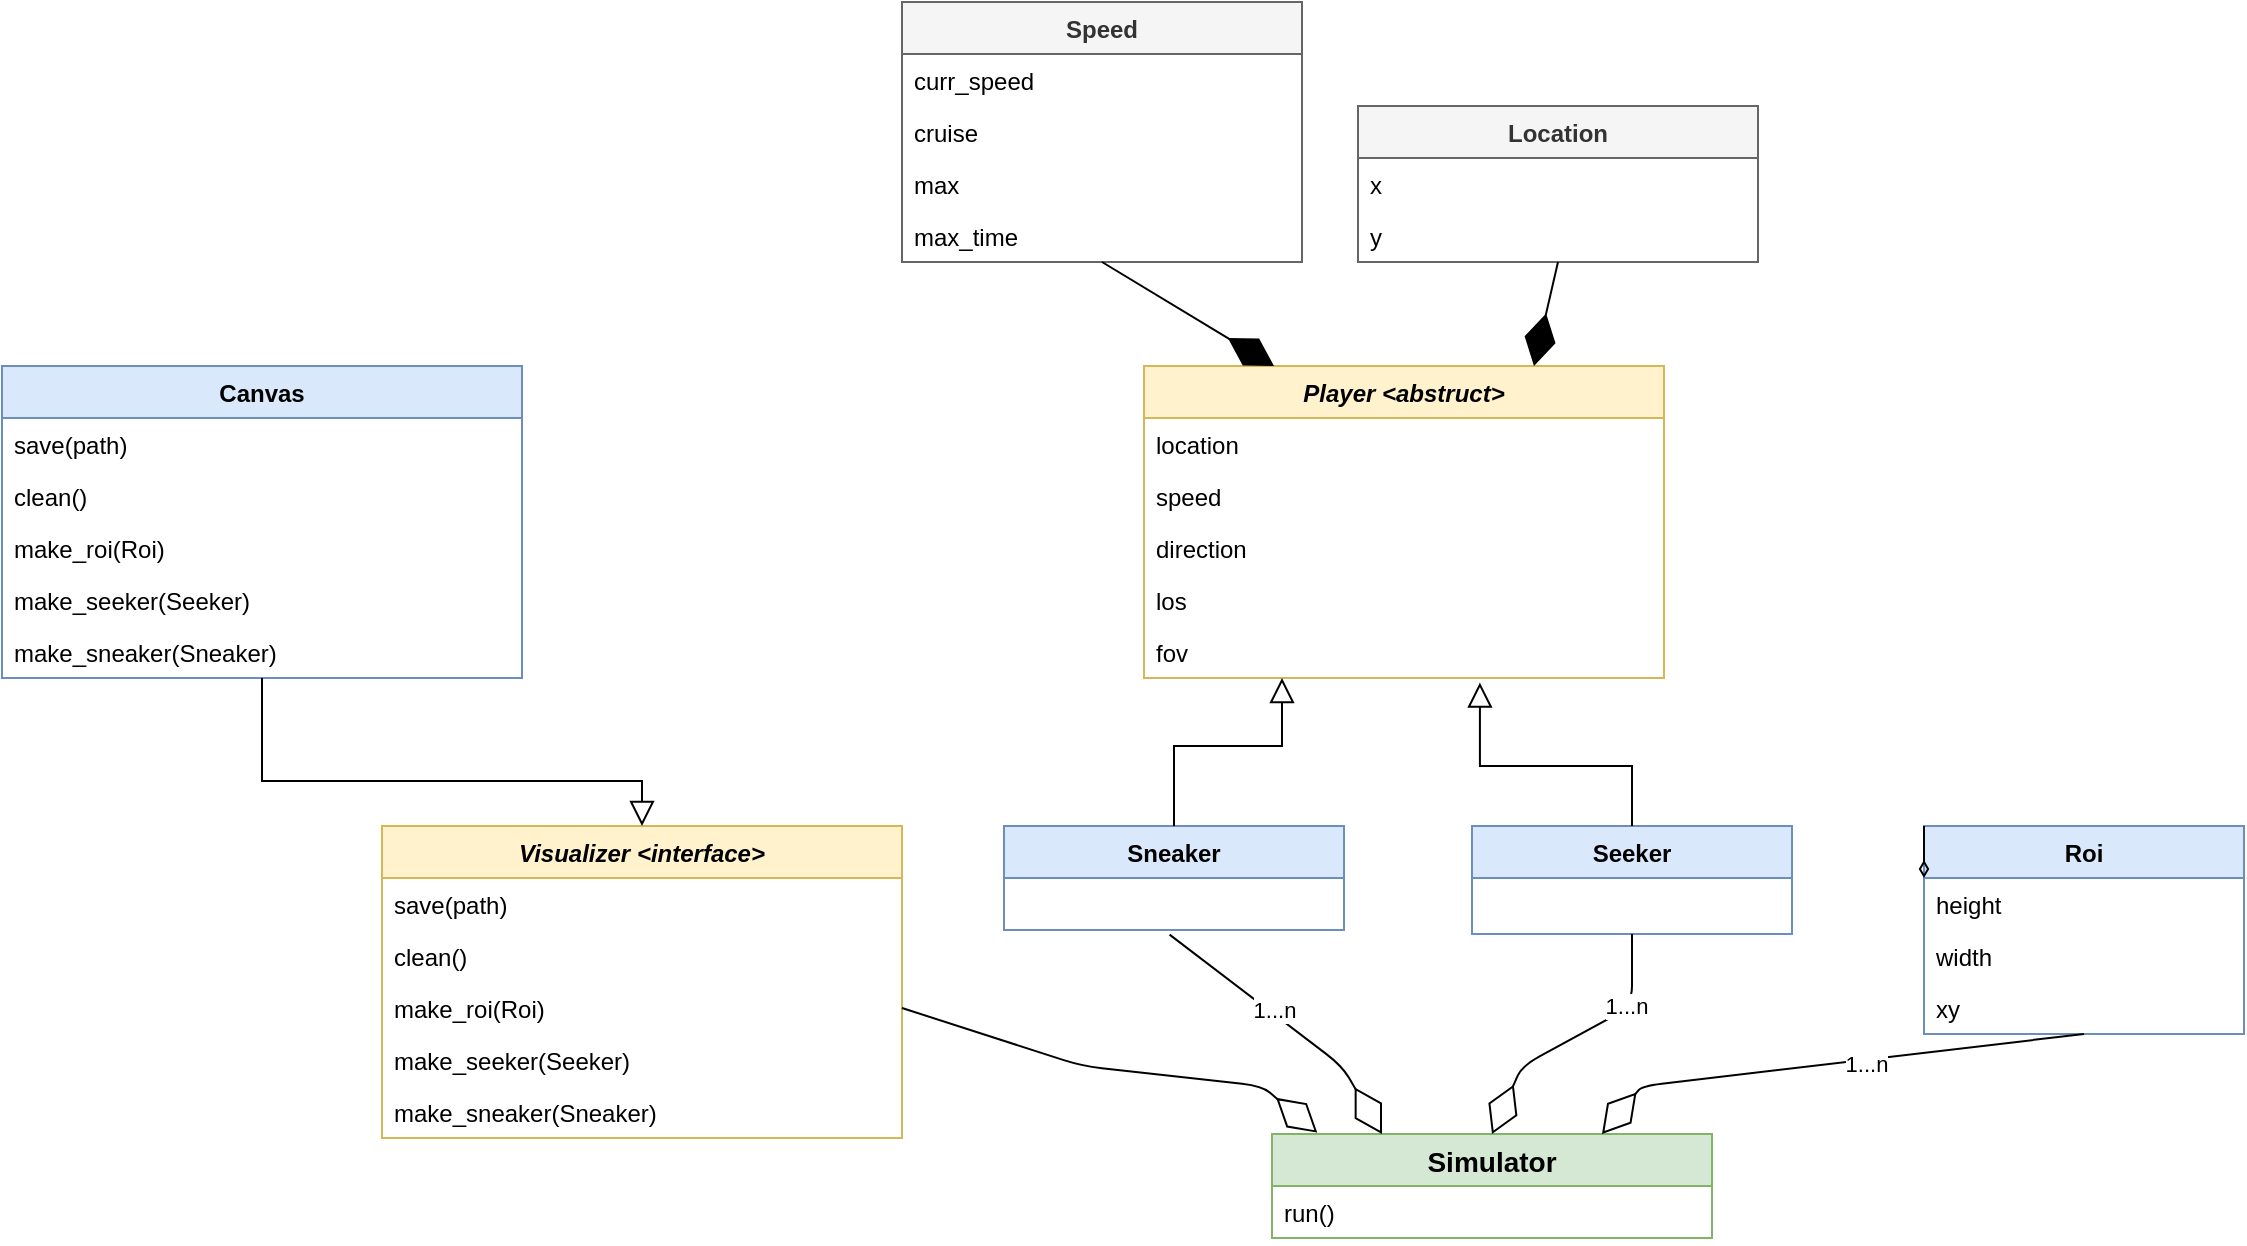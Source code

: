 <mxfile version="21.1.2" type="device">
  <diagram id="C5RBs43oDa-KdzZeNtuy" name="Page-1">
    <mxGraphModel dx="4014" dy="3045" grid="1" gridSize="10" guides="1" tooltips="1" connect="1" arrows="1" fold="1" page="1" pageScale="1" pageWidth="827" pageHeight="1169" math="0" shadow="0">
      <root>
        <mxCell id="WIyWlLk6GJQsqaUBKTNV-0" />
        <mxCell id="WIyWlLk6GJQsqaUBKTNV-1" parent="WIyWlLk6GJQsqaUBKTNV-0" />
        <mxCell id="D87iinh34pLvcW_0fAWq-0" value="Sneaker" style="swimlane;fontStyle=1;childLayout=stackLayout;horizontal=1;startSize=26;fillColor=#dae8fc;horizontalStack=0;resizeParent=1;resizeParentMax=0;resizeLast=0;collapsible=1;marginBottom=0;strokeColor=#6c8ebf;" vertex="1" parent="WIyWlLk6GJQsqaUBKTNV-1">
          <mxGeometry x="381" y="240" width="170" height="52" as="geometry" />
        </mxCell>
        <mxCell id="D87iinh34pLvcW_0fAWq-2" value="Visualizer &lt;interface&gt;" style="swimlane;fontStyle=3;childLayout=stackLayout;horizontal=1;startSize=26;fillColor=#fff2cc;horizontalStack=0;resizeParent=1;resizeParentMax=0;resizeLast=0;collapsible=1;marginBottom=0;strokeColor=#d6b656;" vertex="1" parent="WIyWlLk6GJQsqaUBKTNV-1">
          <mxGeometry x="70" y="240" width="260" height="156" as="geometry" />
        </mxCell>
        <mxCell id="D87iinh34pLvcW_0fAWq-3" value="save(path)    " style="text;strokeColor=none;fillColor=none;align=left;verticalAlign=top;spacingLeft=4;spacingRight=4;overflow=hidden;rotatable=0;points=[[0,0.5],[1,0.5]];portConstraint=eastwest;" vertex="1" parent="D87iinh34pLvcW_0fAWq-2">
          <mxGeometry y="26" width="260" height="26" as="geometry" />
        </mxCell>
        <mxCell id="D87iinh34pLvcW_0fAWq-4" value="clean()" style="text;strokeColor=none;fillColor=none;align=left;verticalAlign=top;spacingLeft=4;spacingRight=4;overflow=hidden;rotatable=0;points=[[0,0.5],[1,0.5]];portConstraint=eastwest;" vertex="1" parent="D87iinh34pLvcW_0fAWq-2">
          <mxGeometry y="52" width="260" height="26" as="geometry" />
        </mxCell>
        <mxCell id="D87iinh34pLvcW_0fAWq-5" value="make_roi(Roi)" style="text;strokeColor=none;fillColor=none;align=left;verticalAlign=top;spacingLeft=4;spacingRight=4;overflow=hidden;rotatable=0;points=[[0,0.5],[1,0.5]];portConstraint=eastwest;" vertex="1" parent="D87iinh34pLvcW_0fAWq-2">
          <mxGeometry y="78" width="260" height="26" as="geometry" />
        </mxCell>
        <mxCell id="D87iinh34pLvcW_0fAWq-6" value="make_seeker(Seeker)" style="text;strokeColor=none;fillColor=none;align=left;verticalAlign=top;spacingLeft=4;spacingRight=4;overflow=hidden;rotatable=0;points=[[0,0.5],[1,0.5]];portConstraint=eastwest;" vertex="1" parent="D87iinh34pLvcW_0fAWq-2">
          <mxGeometry y="104" width="260" height="26" as="geometry" />
        </mxCell>
        <mxCell id="D87iinh34pLvcW_0fAWq-7" value="make_sneaker(Sneaker)" style="text;strokeColor=none;fillColor=none;align=left;verticalAlign=top;spacingLeft=4;spacingRight=4;overflow=hidden;rotatable=0;points=[[0,0.5],[1,0.5]];portConstraint=eastwest;" vertex="1" parent="D87iinh34pLvcW_0fAWq-2">
          <mxGeometry y="130" width="260" height="26" as="geometry" />
        </mxCell>
        <mxCell id="D87iinh34pLvcW_0fAWq-9" value="Simulator" style="swimlane;fontStyle=1;childLayout=stackLayout;horizontal=1;startSize=26;fillColor=#d5e8d4;horizontalStack=0;resizeParent=1;resizeParentMax=0;resizeLast=0;collapsible=1;marginBottom=0;strokeColor=#82b366;fontSize=14;" vertex="1" parent="WIyWlLk6GJQsqaUBKTNV-1">
          <mxGeometry x="515" y="394" width="220" height="52" as="geometry" />
        </mxCell>
        <mxCell id="D87iinh34pLvcW_0fAWq-10" value="run()" style="text;strokeColor=none;fillColor=none;align=left;verticalAlign=top;spacingLeft=4;spacingRight=4;overflow=hidden;rotatable=0;points=[[0,0.5],[1,0.5]];portConstraint=eastwest;" vertex="1" parent="D87iinh34pLvcW_0fAWq-9">
          <mxGeometry y="26" width="220" height="26" as="geometry" />
        </mxCell>
        <mxCell id="D87iinh34pLvcW_0fAWq-15" value="Roi" style="swimlane;fontStyle=1;childLayout=stackLayout;horizontal=1;startSize=26;fillColor=#dae8fc;horizontalStack=0;resizeParent=1;resizeParentMax=0;resizeLast=0;collapsible=1;marginBottom=0;strokeColor=#6c8ebf;" vertex="1" parent="WIyWlLk6GJQsqaUBKTNV-1">
          <mxGeometry x="841" y="240" width="160" height="104" as="geometry" />
        </mxCell>
        <mxCell id="D87iinh34pLvcW_0fAWq-16" value="height" style="text;strokeColor=none;fillColor=none;align=left;verticalAlign=top;spacingLeft=4;spacingRight=4;overflow=hidden;rotatable=0;points=[[0,0.5],[1,0.5]];portConstraint=eastwest;" vertex="1" parent="D87iinh34pLvcW_0fAWq-15">
          <mxGeometry y="26" width="160" height="26" as="geometry" />
        </mxCell>
        <mxCell id="D87iinh34pLvcW_0fAWq-472" value="width" style="text;strokeColor=none;fillColor=none;align=left;verticalAlign=top;spacingLeft=4;spacingRight=4;overflow=hidden;rotatable=0;points=[[0,0.5],[1,0.5]];portConstraint=eastwest;" vertex="1" parent="D87iinh34pLvcW_0fAWq-15">
          <mxGeometry y="52" width="160" height="26" as="geometry" />
        </mxCell>
        <mxCell id="D87iinh34pLvcW_0fAWq-473" value="xy" style="text;strokeColor=none;fillColor=none;align=left;verticalAlign=top;spacingLeft=4;spacingRight=4;overflow=hidden;rotatable=0;points=[[0,0.5],[1,0.5]];portConstraint=eastwest;" vertex="1" parent="D87iinh34pLvcW_0fAWq-15">
          <mxGeometry y="78" width="160" height="26" as="geometry" />
        </mxCell>
        <mxCell id="D87iinh34pLvcW_0fAWq-21" value="" style="endArrow=diamondThin;endFill=0;endSize=24;html=1;exitX=1;exitY=0.5;exitDx=0;exitDy=0;entryX=0.103;entryY=-0.013;entryDx=0;entryDy=0;entryPerimeter=0;" edge="1" parent="WIyWlLk6GJQsqaUBKTNV-1" source="D87iinh34pLvcW_0fAWq-5" target="D87iinh34pLvcW_0fAWq-9">
          <mxGeometry width="160" relative="1" as="geometry">
            <mxPoint x="335" y="260.0" as="sourcePoint" />
            <mxPoint x="545" y="364" as="targetPoint" />
            <Array as="points">
              <mxPoint x="420" y="360" />
              <mxPoint x="510" y="370" />
            </Array>
          </mxGeometry>
        </mxCell>
        <mxCell id="D87iinh34pLvcW_0fAWq-22" value="Seeker" style="swimlane;fontStyle=1;childLayout=stackLayout;horizontal=1;startSize=26;fillColor=#dae8fc;horizontalStack=0;resizeParent=1;resizeParentMax=0;resizeLast=0;collapsible=1;marginBottom=0;strokeColor=#6c8ebf;" vertex="1" parent="WIyWlLk6GJQsqaUBKTNV-1">
          <mxGeometry x="615" y="240" width="160" height="54" as="geometry" />
        </mxCell>
        <mxCell id="D87iinh34pLvcW_0fAWq-25" value="" style="endArrow=diamondThin;endFill=0;endSize=24;html=1;exitX=0.487;exitY=1.089;exitDx=0;exitDy=0;entryX=0.25;entryY=0;entryDx=0;entryDy=0;exitPerimeter=0;" edge="1" parent="WIyWlLk6GJQsqaUBKTNV-1" target="D87iinh34pLvcW_0fAWq-9">
          <mxGeometry width="160" relative="1" as="geometry">
            <mxPoint x="463.79" y="294.314" as="sourcePoint" />
            <mxPoint x="740" y="444" as="targetPoint" />
            <Array as="points">
              <mxPoint x="550" y="360" />
            </Array>
          </mxGeometry>
        </mxCell>
        <mxCell id="D87iinh34pLvcW_0fAWq-449" value="1...n" style="edgeLabel;html=1;align=center;verticalAlign=middle;resizable=0;points=[];" vertex="1" connectable="0" parent="D87iinh34pLvcW_0fAWq-25">
          <mxGeometry x="-0.133" y="2" relative="1" as="geometry">
            <mxPoint as="offset" />
          </mxGeometry>
        </mxCell>
        <mxCell id="D87iinh34pLvcW_0fAWq-63" style="edgeStyle=orthogonalEdgeStyle;rounded=0;orthogonalLoop=1;jettySize=auto;html=1;exitX=0;exitY=0;exitDx=0;exitDy=0;entryX=0;entryY=0.25;entryDx=0;entryDy=0;endArrow=diamondThin;endFill=0;" edge="1" parent="WIyWlLk6GJQsqaUBKTNV-1" source="D87iinh34pLvcW_0fAWq-15" target="D87iinh34pLvcW_0fAWq-15">
          <mxGeometry relative="1" as="geometry" />
        </mxCell>
        <mxCell id="D87iinh34pLvcW_0fAWq-67" value="" style="endArrow=diamondThin;endFill=0;endSize=24;html=1;entryX=0.5;entryY=0;entryDx=0;entryDy=0;" edge="1" parent="WIyWlLk6GJQsqaUBKTNV-1" target="D87iinh34pLvcW_0fAWq-9">
          <mxGeometry width="160" relative="1" as="geometry">
            <mxPoint x="695" y="294" as="sourcePoint" />
            <mxPoint x="160" y="223" as="targetPoint" />
            <Array as="points">
              <mxPoint x="695" y="330" />
              <mxPoint x="640" y="360" />
            </Array>
          </mxGeometry>
        </mxCell>
        <mxCell id="D87iinh34pLvcW_0fAWq-450" value="1...n" style="edgeLabel;html=1;align=center;verticalAlign=middle;resizable=0;points=[];" vertex="1" connectable="0" parent="D87iinh34pLvcW_0fAWq-67">
          <mxGeometry x="-0.431" y="-2" relative="1" as="geometry">
            <mxPoint as="offset" />
          </mxGeometry>
        </mxCell>
        <mxCell id="D87iinh34pLvcW_0fAWq-441" value="Canvas" style="swimlane;fontStyle=1;childLayout=stackLayout;horizontal=1;startSize=26;fillColor=#dae8fc;horizontalStack=0;resizeParent=1;resizeParentMax=0;resizeLast=0;collapsible=1;marginBottom=0;strokeColor=#6c8ebf;" vertex="1" parent="WIyWlLk6GJQsqaUBKTNV-1">
          <mxGeometry x="-120" y="10" width="260" height="156" as="geometry" />
        </mxCell>
        <mxCell id="D87iinh34pLvcW_0fAWq-442" value="save(path)    " style="text;strokeColor=none;fillColor=none;align=left;verticalAlign=top;spacingLeft=4;spacingRight=4;overflow=hidden;rotatable=0;points=[[0,0.5],[1,0.5]];portConstraint=eastwest;" vertex="1" parent="D87iinh34pLvcW_0fAWq-441">
          <mxGeometry y="26" width="260" height="26" as="geometry" />
        </mxCell>
        <mxCell id="D87iinh34pLvcW_0fAWq-443" value="clean()" style="text;strokeColor=none;fillColor=none;align=left;verticalAlign=top;spacingLeft=4;spacingRight=4;overflow=hidden;rotatable=0;points=[[0,0.5],[1,0.5]];portConstraint=eastwest;" vertex="1" parent="D87iinh34pLvcW_0fAWq-441">
          <mxGeometry y="52" width="260" height="26" as="geometry" />
        </mxCell>
        <mxCell id="D87iinh34pLvcW_0fAWq-444" value="make_roi(Roi)" style="text;strokeColor=none;fillColor=none;align=left;verticalAlign=top;spacingLeft=4;spacingRight=4;overflow=hidden;rotatable=0;points=[[0,0.5],[1,0.5]];portConstraint=eastwest;" vertex="1" parent="D87iinh34pLvcW_0fAWq-441">
          <mxGeometry y="78" width="260" height="26" as="geometry" />
        </mxCell>
        <mxCell id="D87iinh34pLvcW_0fAWq-445" value="make_seeker(Seeker)" style="text;strokeColor=none;fillColor=none;align=left;verticalAlign=top;spacingLeft=4;spacingRight=4;overflow=hidden;rotatable=0;points=[[0,0.5],[1,0.5]];portConstraint=eastwest;" vertex="1" parent="D87iinh34pLvcW_0fAWq-441">
          <mxGeometry y="104" width="260" height="26" as="geometry" />
        </mxCell>
        <mxCell id="D87iinh34pLvcW_0fAWq-446" value="make_sneaker(Sneaker)" style="text;strokeColor=none;fillColor=none;align=left;verticalAlign=top;spacingLeft=4;spacingRight=4;overflow=hidden;rotatable=0;points=[[0,0.5],[1,0.5]];portConstraint=eastwest;" vertex="1" parent="D87iinh34pLvcW_0fAWq-441">
          <mxGeometry y="130" width="260" height="26" as="geometry" />
        </mxCell>
        <mxCell id="D87iinh34pLvcW_0fAWq-448" value="" style="endArrow=block;endSize=10;endFill=0;shadow=0;strokeWidth=1;rounded=0;edgeStyle=elbowEdgeStyle;elbow=vertical;entryX=0.5;entryY=0;entryDx=0;entryDy=0;exitX=0.5;exitY=1;exitDx=0;exitDy=0;" edge="1" parent="WIyWlLk6GJQsqaUBKTNV-1" source="D87iinh34pLvcW_0fAWq-441" target="D87iinh34pLvcW_0fAWq-2">
          <mxGeometry width="160" relative="1" as="geometry">
            <mxPoint x="110" y="220" as="sourcePoint" />
            <mxPoint x="140" y="190" as="targetPoint" />
            <Array as="points">
              <mxPoint x="160" y="217.5" />
              <mxPoint x="110" y="219.5" />
              <mxPoint x="10" y="233.5" />
              <mxPoint x="-10" y="220.5" />
              <mxPoint x="20" y="246.5" />
              <mxPoint x="50" y="584.5" />
            </Array>
          </mxGeometry>
        </mxCell>
        <mxCell id="D87iinh34pLvcW_0fAWq-451" value="Player &lt;abstruct&gt;" style="swimlane;fontStyle=3;childLayout=stackLayout;horizontal=1;startSize=26;fillColor=#fff2cc;horizontalStack=0;resizeParent=1;resizeParentMax=0;resizeLast=0;collapsible=1;marginBottom=0;strokeColor=#d6b656;" vertex="1" parent="WIyWlLk6GJQsqaUBKTNV-1">
          <mxGeometry x="451" y="10" width="260" height="156" as="geometry" />
        </mxCell>
        <mxCell id="D87iinh34pLvcW_0fAWq-452" value="location" style="text;strokeColor=none;fillColor=none;align=left;verticalAlign=top;spacingLeft=4;spacingRight=4;overflow=hidden;rotatable=0;points=[[0,0.5],[1,0.5]];portConstraint=eastwest;" vertex="1" parent="D87iinh34pLvcW_0fAWq-451">
          <mxGeometry y="26" width="260" height="26" as="geometry" />
        </mxCell>
        <mxCell id="D87iinh34pLvcW_0fAWq-453" value="speed" style="text;strokeColor=none;fillColor=none;align=left;verticalAlign=top;spacingLeft=4;spacingRight=4;overflow=hidden;rotatable=0;points=[[0,0.5],[1,0.5]];portConstraint=eastwest;" vertex="1" parent="D87iinh34pLvcW_0fAWq-451">
          <mxGeometry y="52" width="260" height="26" as="geometry" />
        </mxCell>
        <mxCell id="D87iinh34pLvcW_0fAWq-454" value="direction" style="text;strokeColor=none;fillColor=none;align=left;verticalAlign=top;spacingLeft=4;spacingRight=4;overflow=hidden;rotatable=0;points=[[0,0.5],[1,0.5]];portConstraint=eastwest;" vertex="1" parent="D87iinh34pLvcW_0fAWq-451">
          <mxGeometry y="78" width="260" height="26" as="geometry" />
        </mxCell>
        <mxCell id="D87iinh34pLvcW_0fAWq-455" value="los" style="text;strokeColor=none;fillColor=none;align=left;verticalAlign=top;spacingLeft=4;spacingRight=4;overflow=hidden;rotatable=0;points=[[0,0.5],[1,0.5]];portConstraint=eastwest;" vertex="1" parent="D87iinh34pLvcW_0fAWq-451">
          <mxGeometry y="104" width="260" height="26" as="geometry" />
        </mxCell>
        <mxCell id="D87iinh34pLvcW_0fAWq-456" value="fov" style="text;strokeColor=none;fillColor=none;align=left;verticalAlign=top;spacingLeft=4;spacingRight=4;overflow=hidden;rotatable=0;points=[[0,0.5],[1,0.5]];portConstraint=eastwest;" vertex="1" parent="D87iinh34pLvcW_0fAWq-451">
          <mxGeometry y="130" width="260" height="26" as="geometry" />
        </mxCell>
        <mxCell id="D87iinh34pLvcW_0fAWq-457" value="" style="endArrow=block;endSize=10;endFill=0;shadow=0;strokeWidth=1;rounded=0;edgeStyle=elbowEdgeStyle;elbow=vertical;exitX=0.5;exitY=0;exitDx=0;exitDy=0;" edge="1" parent="WIyWlLk6GJQsqaUBKTNV-1" source="D87iinh34pLvcW_0fAWq-0" target="D87iinh34pLvcW_0fAWq-456">
          <mxGeometry width="160" relative="1" as="geometry">
            <mxPoint x="240" y="120" as="sourcePoint" />
            <mxPoint x="430" y="194" as="targetPoint" />
            <Array as="points">
              <mxPoint x="520" y="200" />
              <mxPoint x="340" y="173.5" />
              <mxPoint x="240" y="187.5" />
              <mxPoint x="220" y="174.5" />
              <mxPoint x="250" y="200.5" />
              <mxPoint x="280" y="538.5" />
            </Array>
          </mxGeometry>
        </mxCell>
        <mxCell id="D87iinh34pLvcW_0fAWq-458" value="" style="endArrow=block;endSize=10;endFill=0;shadow=0;strokeWidth=1;rounded=0;edgeStyle=elbowEdgeStyle;elbow=vertical;exitX=0.5;exitY=0;exitDx=0;exitDy=0;entryX=0.646;entryY=1.089;entryDx=0;entryDy=0;entryPerimeter=0;" edge="1" parent="WIyWlLk6GJQsqaUBKTNV-1" source="D87iinh34pLvcW_0fAWq-22" target="D87iinh34pLvcW_0fAWq-456">
          <mxGeometry width="160" relative="1" as="geometry">
            <mxPoint x="476" y="250" as="sourcePoint" />
            <mxPoint x="530" y="176" as="targetPoint" />
            <Array as="points">
              <mxPoint x="530" y="210" />
              <mxPoint x="350" y="183.5" />
              <mxPoint x="250" y="197.5" />
              <mxPoint x="230" y="184.5" />
              <mxPoint x="260" y="210.5" />
              <mxPoint x="290" y="548.5" />
            </Array>
          </mxGeometry>
        </mxCell>
        <mxCell id="D87iinh34pLvcW_0fAWq-459" value="Speed" style="swimlane;fontStyle=1;childLayout=stackLayout;horizontal=1;startSize=26;fillColor=#f5f5f5;horizontalStack=0;resizeParent=1;resizeParentMax=0;resizeLast=0;collapsible=1;marginBottom=0;strokeColor=#666666;fontColor=#333333;" vertex="1" parent="WIyWlLk6GJQsqaUBKTNV-1">
          <mxGeometry x="330" y="-172" width="200" height="130" as="geometry" />
        </mxCell>
        <mxCell id="D87iinh34pLvcW_0fAWq-460" value="curr_speed" style="text;strokeColor=none;fillColor=none;align=left;verticalAlign=top;spacingLeft=4;spacingRight=4;overflow=hidden;rotatable=0;points=[[0,0.5],[1,0.5]];portConstraint=eastwest;" vertex="1" parent="D87iinh34pLvcW_0fAWq-459">
          <mxGeometry y="26" width="200" height="26" as="geometry" />
        </mxCell>
        <mxCell id="D87iinh34pLvcW_0fAWq-461" value="cruise" style="text;strokeColor=none;fillColor=none;align=left;verticalAlign=top;spacingLeft=4;spacingRight=4;overflow=hidden;rotatable=0;points=[[0,0.5],[1,0.5]];portConstraint=eastwest;" vertex="1" parent="D87iinh34pLvcW_0fAWq-459">
          <mxGeometry y="52" width="200" height="26" as="geometry" />
        </mxCell>
        <mxCell id="D87iinh34pLvcW_0fAWq-462" value="max" style="text;strokeColor=none;fillColor=none;align=left;verticalAlign=top;spacingLeft=4;spacingRight=4;overflow=hidden;rotatable=0;points=[[0,0.5],[1,0.5]];portConstraint=eastwest;" vertex="1" parent="D87iinh34pLvcW_0fAWq-459">
          <mxGeometry y="78" width="200" height="26" as="geometry" />
        </mxCell>
        <mxCell id="D87iinh34pLvcW_0fAWq-463" value="max_time" style="text;strokeColor=none;fillColor=none;align=left;verticalAlign=top;spacingLeft=4;spacingRight=4;overflow=hidden;rotatable=0;points=[[0,0.5],[1,0.5]];portConstraint=eastwest;" vertex="1" parent="D87iinh34pLvcW_0fAWq-459">
          <mxGeometry y="104" width="200" height="26" as="geometry" />
        </mxCell>
        <mxCell id="D87iinh34pLvcW_0fAWq-465" value="" style="endArrow=diamondThin;endFill=1;endSize=24;html=1;exitX=0.5;exitY=1;exitDx=0;exitDy=0;entryX=0.25;entryY=0;entryDx=0;entryDy=0;" edge="1" parent="WIyWlLk6GJQsqaUBKTNV-1" source="D87iinh34pLvcW_0fAWq-459" target="D87iinh34pLvcW_0fAWq-451">
          <mxGeometry width="160" relative="1" as="geometry">
            <mxPoint x="314" y="20" as="sourcePoint" />
            <mxPoint x="322" y="61" as="targetPoint" />
            <Array as="points" />
          </mxGeometry>
        </mxCell>
        <mxCell id="D87iinh34pLvcW_0fAWq-466" value="Location" style="swimlane;fontStyle=1;childLayout=stackLayout;horizontal=1;startSize=26;fillColor=#f5f5f5;horizontalStack=0;resizeParent=1;resizeParentMax=0;resizeLast=0;collapsible=1;marginBottom=0;strokeColor=#666666;fontColor=#333333;" vertex="1" parent="WIyWlLk6GJQsqaUBKTNV-1">
          <mxGeometry x="558.0" y="-120" width="200" height="78" as="geometry" />
        </mxCell>
        <mxCell id="D87iinh34pLvcW_0fAWq-467" value="x" style="text;strokeColor=none;fillColor=none;align=left;verticalAlign=top;spacingLeft=4;spacingRight=4;overflow=hidden;rotatable=0;points=[[0,0.5],[1,0.5]];portConstraint=eastwest;" vertex="1" parent="D87iinh34pLvcW_0fAWq-466">
          <mxGeometry y="26" width="200" height="26" as="geometry" />
        </mxCell>
        <mxCell id="D87iinh34pLvcW_0fAWq-468" value="y" style="text;strokeColor=none;fillColor=none;align=left;verticalAlign=top;spacingLeft=4;spacingRight=4;overflow=hidden;rotatable=0;points=[[0,0.5],[1,0.5]];portConstraint=eastwest;" vertex="1" parent="D87iinh34pLvcW_0fAWq-466">
          <mxGeometry y="52" width="200" height="26" as="geometry" />
        </mxCell>
        <mxCell id="D87iinh34pLvcW_0fAWq-471" value="" style="endArrow=diamondThin;endFill=1;endSize=24;html=1;exitX=0.5;exitY=1;exitDx=0;exitDy=0;entryX=0.75;entryY=0;entryDx=0;entryDy=0;" edge="1" parent="WIyWlLk6GJQsqaUBKTNV-1" source="D87iinh34pLvcW_0fAWq-466" target="D87iinh34pLvcW_0fAWq-451">
          <mxGeometry width="160" relative="1" as="geometry">
            <mxPoint x="588.32" y="20" as="sourcePoint" />
            <mxPoint x="790.32" y="10" as="targetPoint" />
            <Array as="points" />
          </mxGeometry>
        </mxCell>
        <mxCell id="D87iinh34pLvcW_0fAWq-474" value="" style="endArrow=diamondThin;endFill=0;endSize=24;html=1;exitX=0.5;exitY=1;exitDx=0;exitDy=0;entryX=0.75;entryY=0;entryDx=0;entryDy=0;" edge="1" parent="WIyWlLk6GJQsqaUBKTNV-1" source="D87iinh34pLvcW_0fAWq-15" target="D87iinh34pLvcW_0fAWq-9">
          <mxGeometry width="160" relative="1" as="geometry">
            <mxPoint x="851.0" y="300.004" as="sourcePoint" />
            <mxPoint x="957.21" y="399.69" as="targetPoint" />
            <Array as="points">
              <mxPoint x="700" y="370" />
            </Array>
          </mxGeometry>
        </mxCell>
        <mxCell id="D87iinh34pLvcW_0fAWq-475" value="1...n" style="edgeLabel;html=1;align=center;verticalAlign=middle;resizable=0;points=[];" vertex="1" connectable="0" parent="D87iinh34pLvcW_0fAWq-474">
          <mxGeometry x="-0.133" y="2" relative="1" as="geometry">
            <mxPoint as="offset" />
          </mxGeometry>
        </mxCell>
      </root>
    </mxGraphModel>
  </diagram>
</mxfile>
